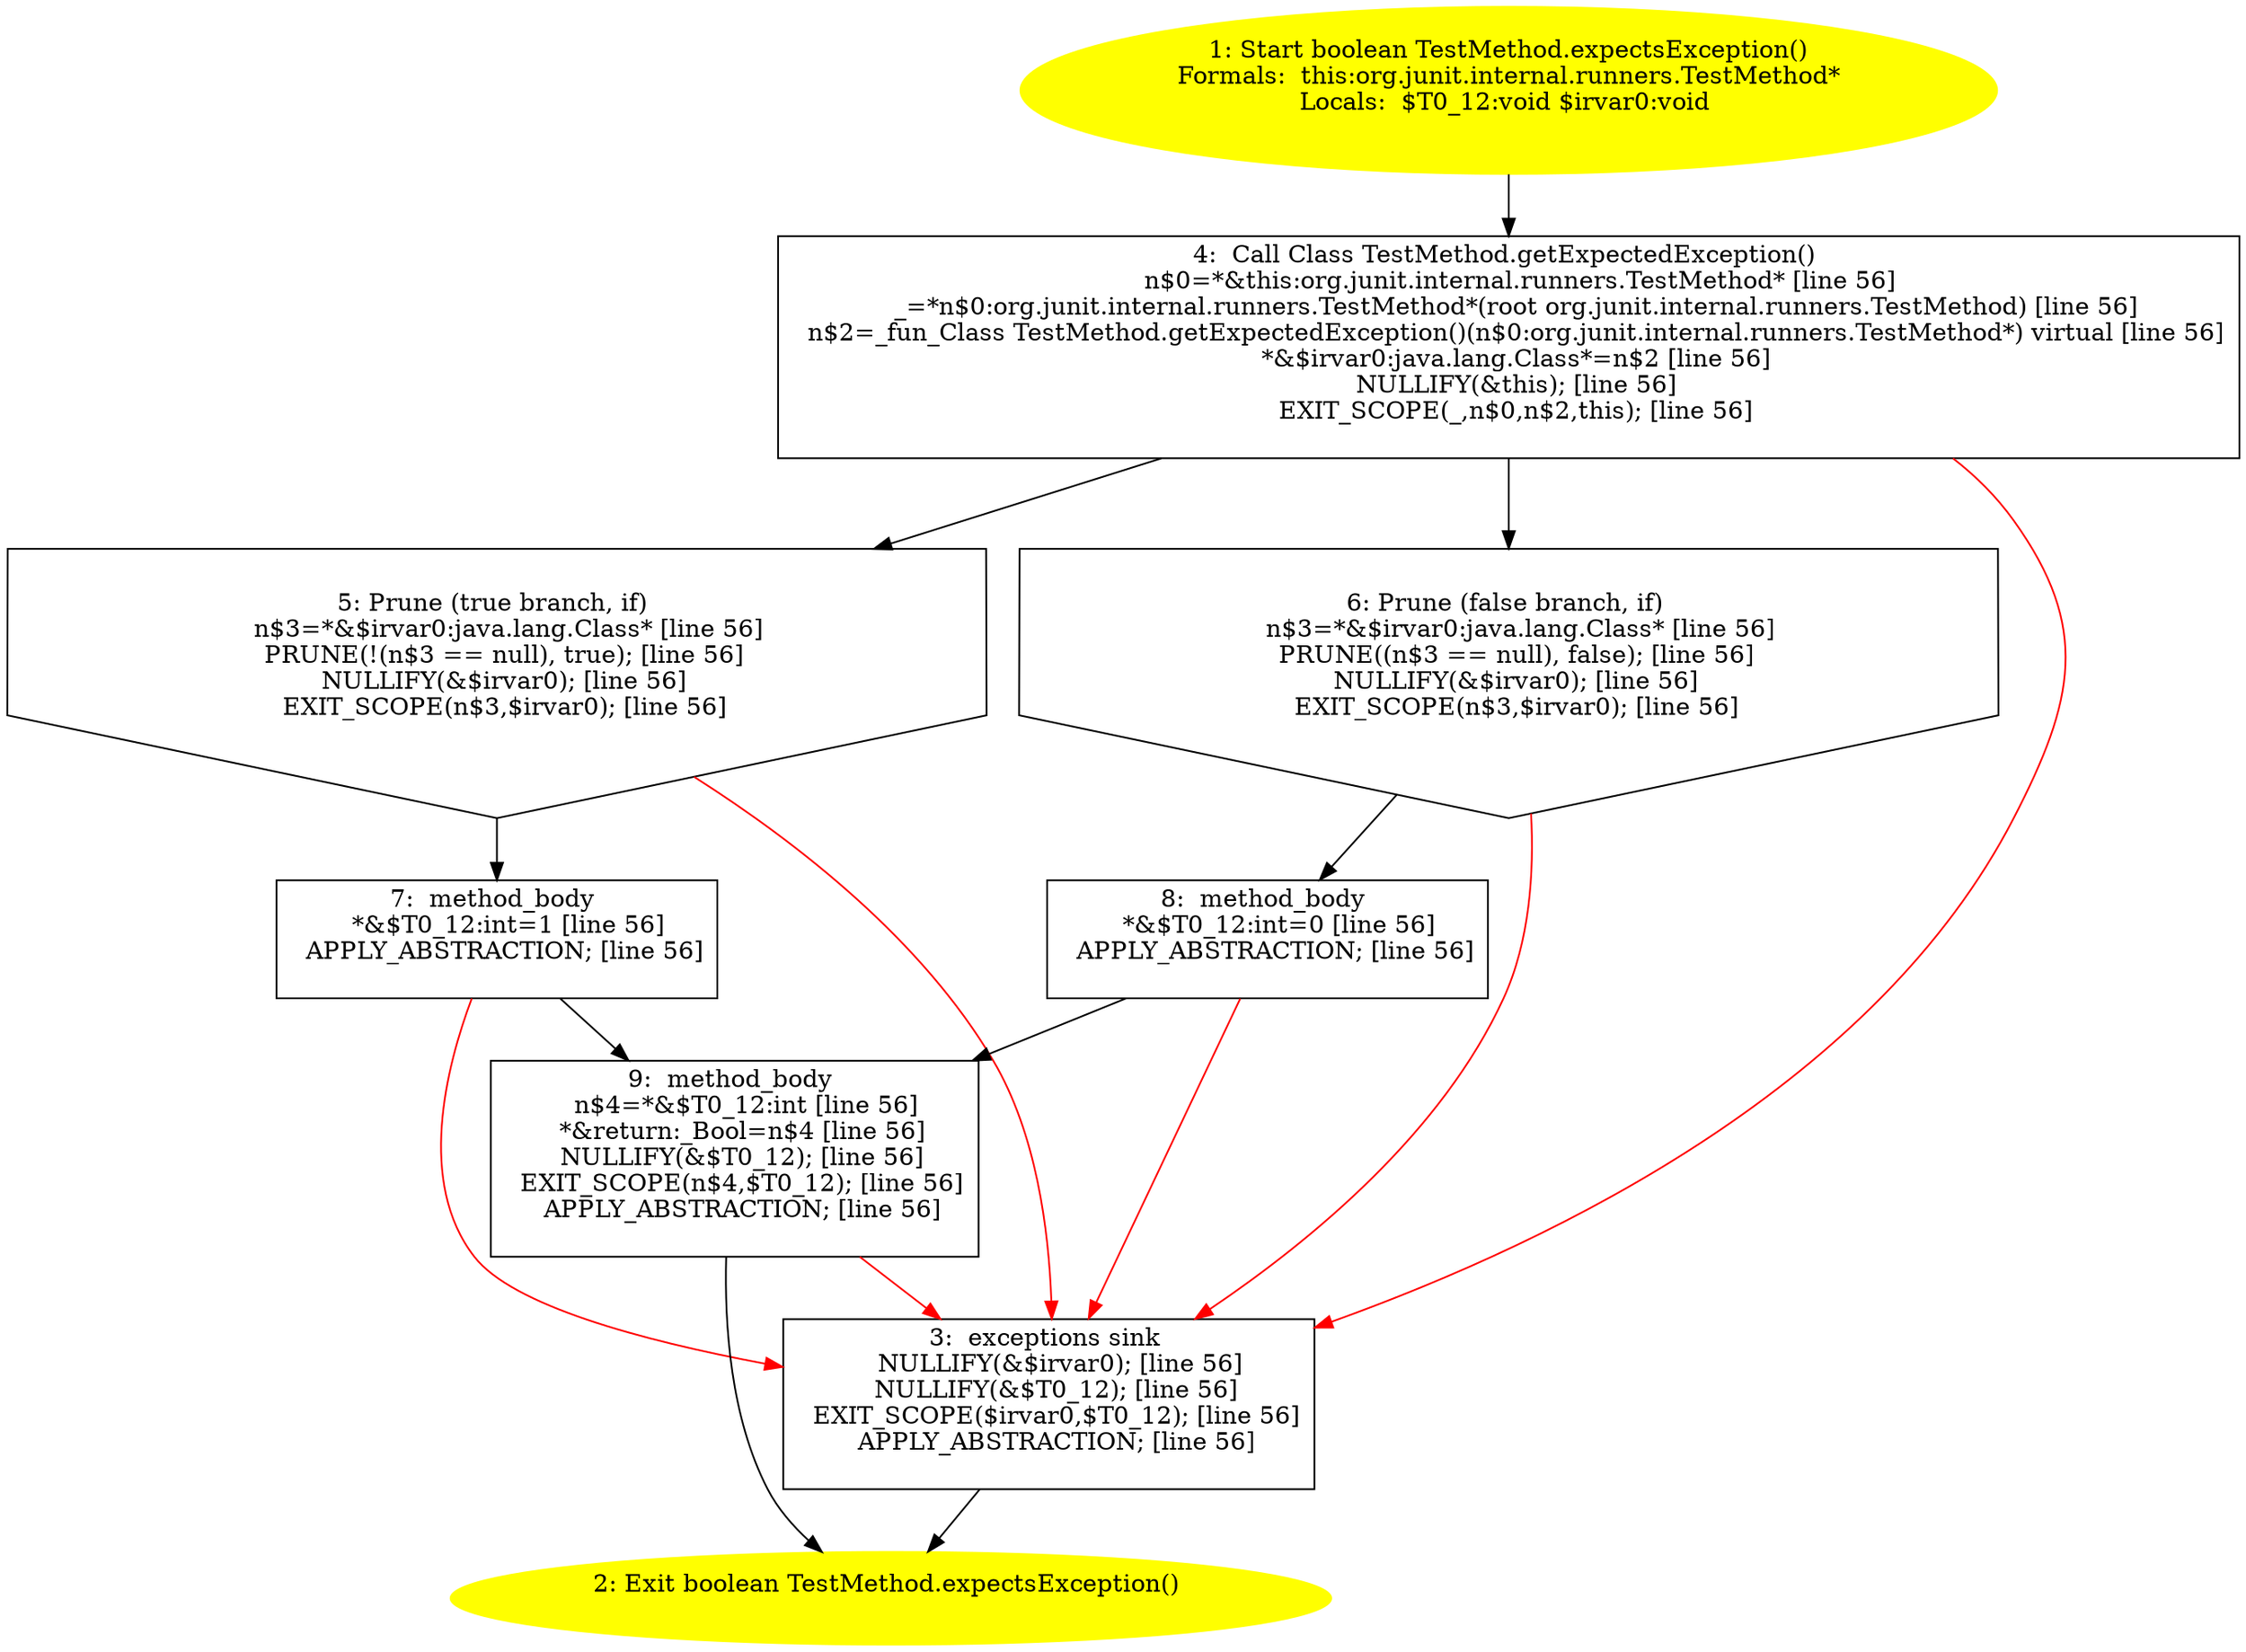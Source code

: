 /* @generated */
digraph cfg {
"org.junit.internal.runners.TestMethod.expectsException():boolean.29c03b7f2873dcbebe28648a1d082269_1" [label="1: Start boolean TestMethod.expectsException()\nFormals:  this:org.junit.internal.runners.TestMethod*\nLocals:  $T0_12:void $irvar0:void \n  " color=yellow style=filled]
	

	 "org.junit.internal.runners.TestMethod.expectsException():boolean.29c03b7f2873dcbebe28648a1d082269_1" -> "org.junit.internal.runners.TestMethod.expectsException():boolean.29c03b7f2873dcbebe28648a1d082269_4" ;
"org.junit.internal.runners.TestMethod.expectsException():boolean.29c03b7f2873dcbebe28648a1d082269_2" [label="2: Exit boolean TestMethod.expectsException() \n  " color=yellow style=filled]
	

"org.junit.internal.runners.TestMethod.expectsException():boolean.29c03b7f2873dcbebe28648a1d082269_3" [label="3:  exceptions sink \n   NULLIFY(&$irvar0); [line 56]\n  NULLIFY(&$T0_12); [line 56]\n  EXIT_SCOPE($irvar0,$T0_12); [line 56]\n  APPLY_ABSTRACTION; [line 56]\n " shape="box"]
	

	 "org.junit.internal.runners.TestMethod.expectsException():boolean.29c03b7f2873dcbebe28648a1d082269_3" -> "org.junit.internal.runners.TestMethod.expectsException():boolean.29c03b7f2873dcbebe28648a1d082269_2" ;
"org.junit.internal.runners.TestMethod.expectsException():boolean.29c03b7f2873dcbebe28648a1d082269_4" [label="4:  Call Class TestMethod.getExpectedException() \n   n$0=*&this:org.junit.internal.runners.TestMethod* [line 56]\n  _=*n$0:org.junit.internal.runners.TestMethod*(root org.junit.internal.runners.TestMethod) [line 56]\n  n$2=_fun_Class TestMethod.getExpectedException()(n$0:org.junit.internal.runners.TestMethod*) virtual [line 56]\n  *&$irvar0:java.lang.Class*=n$2 [line 56]\n  NULLIFY(&this); [line 56]\n  EXIT_SCOPE(_,n$0,n$2,this); [line 56]\n " shape="box"]
	

	 "org.junit.internal.runners.TestMethod.expectsException():boolean.29c03b7f2873dcbebe28648a1d082269_4" -> "org.junit.internal.runners.TestMethod.expectsException():boolean.29c03b7f2873dcbebe28648a1d082269_5" ;
	 "org.junit.internal.runners.TestMethod.expectsException():boolean.29c03b7f2873dcbebe28648a1d082269_4" -> "org.junit.internal.runners.TestMethod.expectsException():boolean.29c03b7f2873dcbebe28648a1d082269_6" ;
	 "org.junit.internal.runners.TestMethod.expectsException():boolean.29c03b7f2873dcbebe28648a1d082269_4" -> "org.junit.internal.runners.TestMethod.expectsException():boolean.29c03b7f2873dcbebe28648a1d082269_3" [color="red" ];
"org.junit.internal.runners.TestMethod.expectsException():boolean.29c03b7f2873dcbebe28648a1d082269_5" [label="5: Prune (true branch, if) \n   n$3=*&$irvar0:java.lang.Class* [line 56]\n  PRUNE(!(n$3 == null), true); [line 56]\n  NULLIFY(&$irvar0); [line 56]\n  EXIT_SCOPE(n$3,$irvar0); [line 56]\n " shape="invhouse"]
	

	 "org.junit.internal.runners.TestMethod.expectsException():boolean.29c03b7f2873dcbebe28648a1d082269_5" -> "org.junit.internal.runners.TestMethod.expectsException():boolean.29c03b7f2873dcbebe28648a1d082269_7" ;
	 "org.junit.internal.runners.TestMethod.expectsException():boolean.29c03b7f2873dcbebe28648a1d082269_5" -> "org.junit.internal.runners.TestMethod.expectsException():boolean.29c03b7f2873dcbebe28648a1d082269_3" [color="red" ];
"org.junit.internal.runners.TestMethod.expectsException():boolean.29c03b7f2873dcbebe28648a1d082269_6" [label="6: Prune (false branch, if) \n   n$3=*&$irvar0:java.lang.Class* [line 56]\n  PRUNE((n$3 == null), false); [line 56]\n  NULLIFY(&$irvar0); [line 56]\n  EXIT_SCOPE(n$3,$irvar0); [line 56]\n " shape="invhouse"]
	

	 "org.junit.internal.runners.TestMethod.expectsException():boolean.29c03b7f2873dcbebe28648a1d082269_6" -> "org.junit.internal.runners.TestMethod.expectsException():boolean.29c03b7f2873dcbebe28648a1d082269_8" ;
	 "org.junit.internal.runners.TestMethod.expectsException():boolean.29c03b7f2873dcbebe28648a1d082269_6" -> "org.junit.internal.runners.TestMethod.expectsException():boolean.29c03b7f2873dcbebe28648a1d082269_3" [color="red" ];
"org.junit.internal.runners.TestMethod.expectsException():boolean.29c03b7f2873dcbebe28648a1d082269_7" [label="7:  method_body \n   *&$T0_12:int=1 [line 56]\n  APPLY_ABSTRACTION; [line 56]\n " shape="box"]
	

	 "org.junit.internal.runners.TestMethod.expectsException():boolean.29c03b7f2873dcbebe28648a1d082269_7" -> "org.junit.internal.runners.TestMethod.expectsException():boolean.29c03b7f2873dcbebe28648a1d082269_9" ;
	 "org.junit.internal.runners.TestMethod.expectsException():boolean.29c03b7f2873dcbebe28648a1d082269_7" -> "org.junit.internal.runners.TestMethod.expectsException():boolean.29c03b7f2873dcbebe28648a1d082269_3" [color="red" ];
"org.junit.internal.runners.TestMethod.expectsException():boolean.29c03b7f2873dcbebe28648a1d082269_8" [label="8:  method_body \n   *&$T0_12:int=0 [line 56]\n  APPLY_ABSTRACTION; [line 56]\n " shape="box"]
	

	 "org.junit.internal.runners.TestMethod.expectsException():boolean.29c03b7f2873dcbebe28648a1d082269_8" -> "org.junit.internal.runners.TestMethod.expectsException():boolean.29c03b7f2873dcbebe28648a1d082269_9" ;
	 "org.junit.internal.runners.TestMethod.expectsException():boolean.29c03b7f2873dcbebe28648a1d082269_8" -> "org.junit.internal.runners.TestMethod.expectsException():boolean.29c03b7f2873dcbebe28648a1d082269_3" [color="red" ];
"org.junit.internal.runners.TestMethod.expectsException():boolean.29c03b7f2873dcbebe28648a1d082269_9" [label="9:  method_body \n   n$4=*&$T0_12:int [line 56]\n  *&return:_Bool=n$4 [line 56]\n  NULLIFY(&$T0_12); [line 56]\n  EXIT_SCOPE(n$4,$T0_12); [line 56]\n  APPLY_ABSTRACTION; [line 56]\n " shape="box"]
	

	 "org.junit.internal.runners.TestMethod.expectsException():boolean.29c03b7f2873dcbebe28648a1d082269_9" -> "org.junit.internal.runners.TestMethod.expectsException():boolean.29c03b7f2873dcbebe28648a1d082269_2" ;
	 "org.junit.internal.runners.TestMethod.expectsException():boolean.29c03b7f2873dcbebe28648a1d082269_9" -> "org.junit.internal.runners.TestMethod.expectsException():boolean.29c03b7f2873dcbebe28648a1d082269_3" [color="red" ];
}
